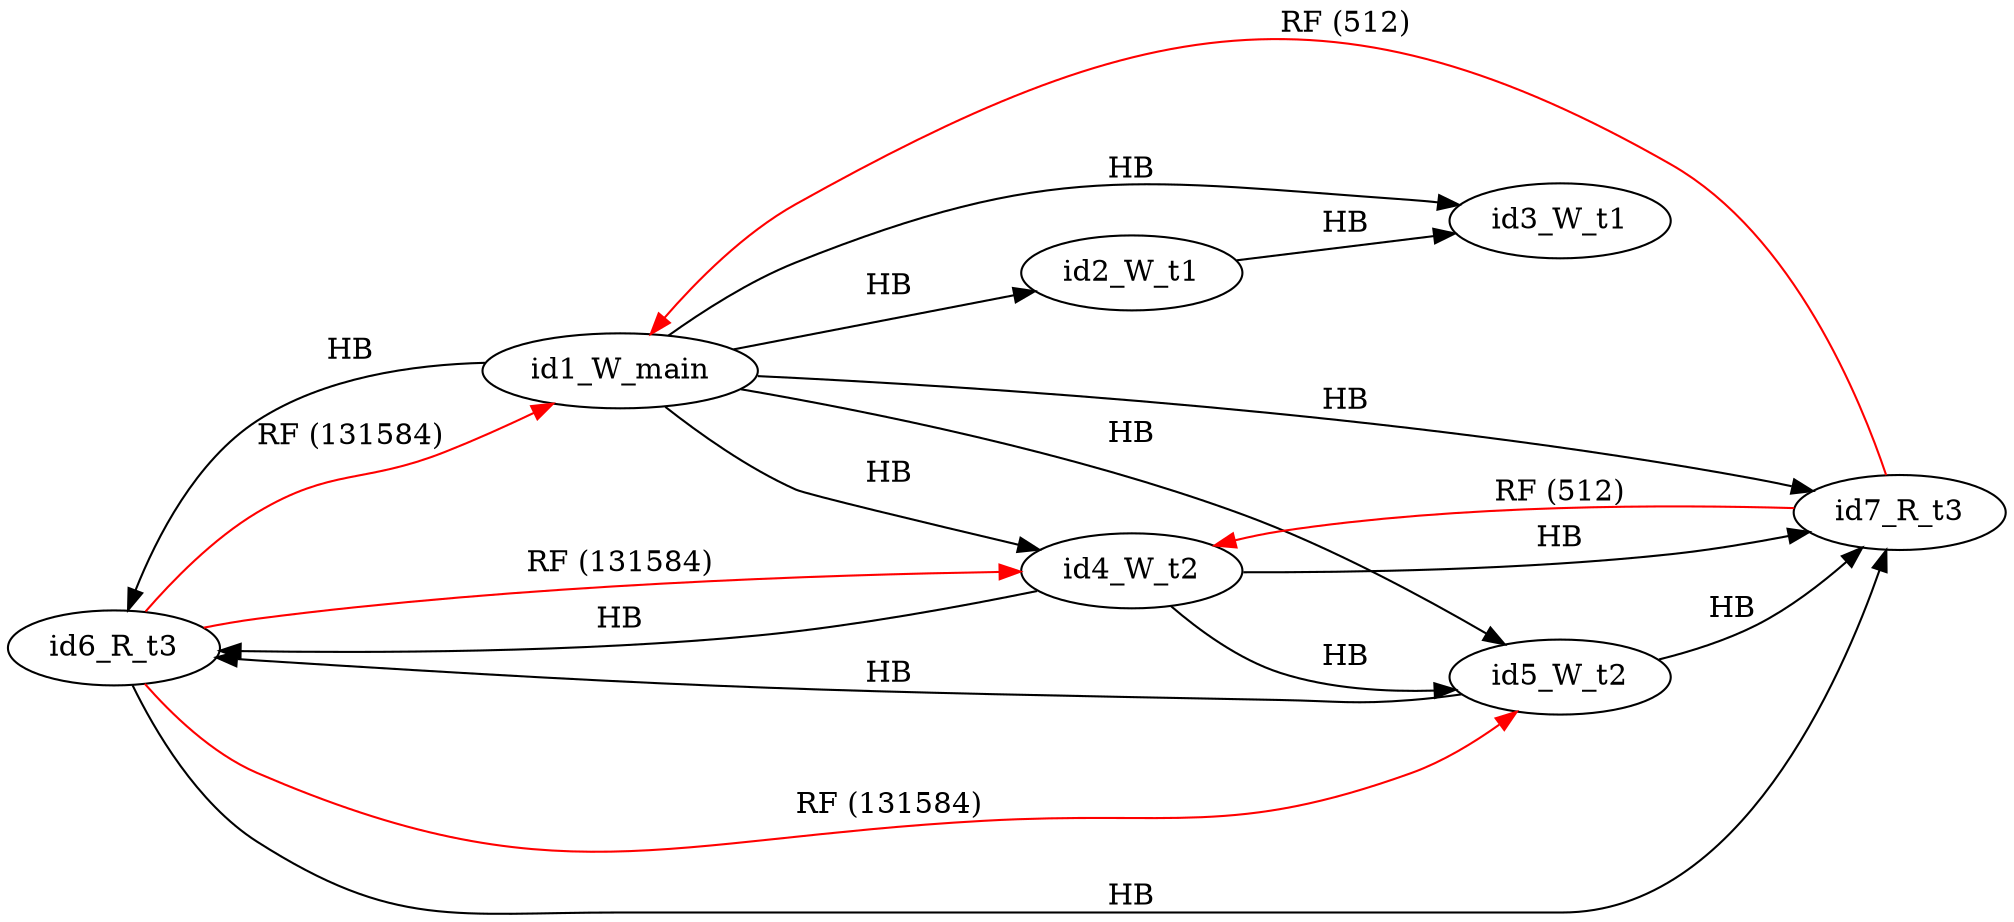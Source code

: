 digraph memory_model {
rankdir=LR;
splines=true; esep=0.5;
id6_R_t3 -> id1_W_main [label = "RF (131584)", color="red"];
id6_R_t3 -> id4_W_t2 [label = "RF (131584)", color="red"];
id6_R_t3 -> id5_W_t2 [label = "RF (131584)", color="red"];
id7_R_t3 -> id1_W_main [label = "RF (512)", color="red"];
id7_R_t3 -> id4_W_t2 [label = "RF (512)", color="red"];
id2_W_t1 -> id3_W_t1 [label = "HB", color="black"];
id4_W_t2 -> id5_W_t2 [label = "HB", color="black"];
id6_R_t3 -> id7_R_t3 [label = "HB", color="black"];
id1_W_main -> id2_W_t1 [label = "HB", color="black"];
id1_W_main -> id3_W_t1 [label = "HB", color="black"];
id1_W_main -> id4_W_t2 [label = "HB", color="black"];
id1_W_main -> id5_W_t2 [label = "HB", color="black"];
id1_W_main -> id6_R_t3 [label = "HB", color="black"];
id1_W_main -> id7_R_t3 [label = "HB", color="black"];
id4_W_t2 -> id6_R_t3 [label = "HB", color="black"];
id4_W_t2 -> id7_R_t3 [label = "HB", color="black"];
id5_W_t2 -> id6_R_t3 [label = "HB", color="black"];
id5_W_t2 -> id7_R_t3 [label = "HB", color="black"];
id1_W_main [pos="5.0,4!"]
id2_W_t1 [pos="0,2!"]
id3_W_t1 [pos="0,0!"]
id4_W_t2 [pos="5,2!"]
id5_W_t2 [pos="5,0!"]
id6_R_t3 [pos="10,2!"]
id7_R_t3 [pos="10,0!"]
}